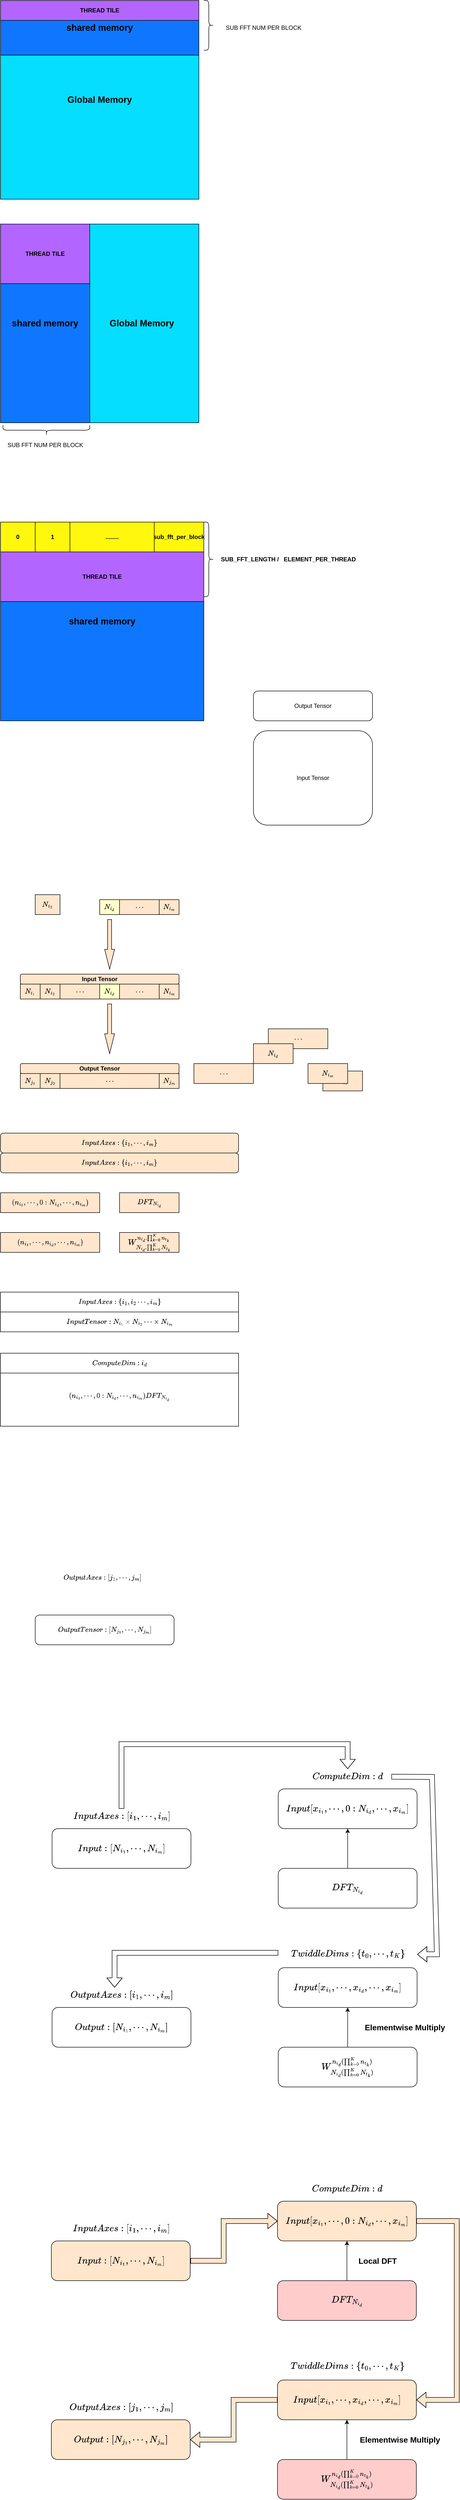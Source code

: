 <mxfile version="23.1.6" type="github">
  <diagram name="第 1 页" id="K-mWzO9lz2f0aNnxn6c4">
    <mxGraphModel dx="2081" dy="983" grid="1" gridSize="10" guides="1" tooltips="1" connect="1" arrows="1" fold="1" page="1" pageScale="1" pageWidth="827" pageHeight="1169" math="1" shadow="0">
      <root>
        <mxCell id="0" />
        <mxCell id="1" parent="0" />
        <mxCell id="HwkrnpUNMTJZ5SgdM_mp-1" value="&lt;b&gt;&lt;font style=&quot;font-size: 18px;&quot;&gt;Global Memory&lt;/font&gt;&lt;/b&gt;" style="whiteSpace=wrap;html=1;aspect=fixed;fillColor=#05DEFF;" parent="1" vertex="1">
          <mxGeometry x="40" y="160" width="400" height="400" as="geometry" />
        </mxCell>
        <mxCell id="HwkrnpUNMTJZ5SgdM_mp-2" value="&lt;b&gt;&lt;font style=&quot;font-size: 18px;&quot;&gt;shared memory&lt;/font&gt;&lt;/b&gt;" style="rounded=0;whiteSpace=wrap;html=1;fillColor=#0F77FF;" parent="1" vertex="1">
          <mxGeometry x="40" y="160" width="400" height="110" as="geometry" />
        </mxCell>
        <mxCell id="HwkrnpUNMTJZ5SgdM_mp-3" value="&lt;b&gt;THREAD TILE&lt;/b&gt;" style="rounded=0;whiteSpace=wrap;html=1;fillColor=#B266FF;" parent="1" vertex="1">
          <mxGeometry x="40" y="160" width="400" height="40" as="geometry" />
        </mxCell>
        <mxCell id="HwkrnpUNMTJZ5SgdM_mp-4" value="&lt;b&gt;&lt;font style=&quot;font-size: 18px;&quot;&gt;&amp;nbsp; &amp;nbsp; &amp;nbsp; &amp;nbsp; &amp;nbsp; &amp;nbsp; &amp;nbsp; &amp;nbsp; &amp;nbsp; &amp;nbsp; &amp;nbsp; &amp;nbsp; &amp;nbsp; &amp;nbsp; &amp;nbsp; &amp;nbsp; &amp;nbsp; Global Memory&lt;/font&gt;&lt;/b&gt;" style="whiteSpace=wrap;html=1;aspect=fixed;fillColor=#05DEFF;" parent="1" vertex="1">
          <mxGeometry x="40" y="610" width="400" height="400" as="geometry" />
        </mxCell>
        <mxCell id="HwkrnpUNMTJZ5SgdM_mp-5" value="&lt;b&gt;&lt;font style=&quot;font-size: 18px;&quot;&gt;shared memory&lt;/font&gt;&lt;/b&gt;" style="rounded=0;whiteSpace=wrap;html=1;fillColor=#0F77FF;" parent="1" vertex="1">
          <mxGeometry x="40" y="610" width="180" height="400" as="geometry" />
        </mxCell>
        <mxCell id="HwkrnpUNMTJZ5SgdM_mp-6" value="&lt;b&gt;THREAD TILE&lt;/b&gt;" style="rounded=0;whiteSpace=wrap;html=1;fillColor=#B266FF;" parent="1" vertex="1">
          <mxGeometry x="40" y="610" width="180" height="120" as="geometry" />
        </mxCell>
        <mxCell id="HwkrnpUNMTJZ5SgdM_mp-7" value="&lt;b&gt;&lt;font style=&quot;font-size: 18px;&quot;&gt;shared memory&lt;/font&gt;&lt;/b&gt;" style="rounded=0;whiteSpace=wrap;html=1;fillColor=#0F77FF;" parent="1" vertex="1">
          <mxGeometry x="40" y="1210" width="410" height="400" as="geometry" />
        </mxCell>
        <mxCell id="HwkrnpUNMTJZ5SgdM_mp-8" value="&lt;b&gt;0&lt;/b&gt;" style="rounded=0;whiteSpace=wrap;html=1;fillColor=#FFF70D;" parent="1" vertex="1">
          <mxGeometry x="40" y="1210" width="70" height="60" as="geometry" />
        </mxCell>
        <mxCell id="HwkrnpUNMTJZ5SgdM_mp-9" value="&lt;b&gt;1&lt;/b&gt;" style="rounded=0;whiteSpace=wrap;html=1;fillColor=#FFF70D;" parent="1" vertex="1">
          <mxGeometry x="110" y="1210" width="70" height="60" as="geometry" />
        </mxCell>
        <mxCell id="HwkrnpUNMTJZ5SgdM_mp-10" value="&lt;b&gt;sub_fft_per_block&lt;/b&gt;" style="rounded=0;whiteSpace=wrap;html=1;fillColor=#FFF70D;" parent="1" vertex="1">
          <mxGeometry x="350" y="1210" width="100" height="60" as="geometry" />
        </mxCell>
        <mxCell id="HwkrnpUNMTJZ5SgdM_mp-11" value="&lt;b&gt;........&lt;/b&gt;" style="rounded=0;whiteSpace=wrap;html=1;fillColor=#FFF70D;" parent="1" vertex="1">
          <mxGeometry x="180" y="1210" width="170" height="60" as="geometry" />
        </mxCell>
        <mxCell id="HwkrnpUNMTJZ5SgdM_mp-12" value="&lt;b&gt;THREAD TILE&lt;/b&gt;" style="rounded=0;whiteSpace=wrap;html=1;fillColor=#B266FF;" parent="1" vertex="1">
          <mxGeometry x="40" y="1270" width="410" height="100" as="geometry" />
        </mxCell>
        <mxCell id="HwkrnpUNMTJZ5SgdM_mp-13" value="" style="shape=curlyBracket;whiteSpace=wrap;html=1;rounded=1;flipH=1;labelPosition=right;verticalLabelPosition=middle;align=left;verticalAlign=middle;" parent="1" vertex="1">
          <mxGeometry x="450" y="1210" width="20" height="150" as="geometry" />
        </mxCell>
        <mxCell id="HwkrnpUNMTJZ5SgdM_mp-14" value="&lt;b&gt;SUB_FFT_LENGTH /&amp;nbsp; &amp;nbsp;ELEMENT_PER_THREAD&lt;/b&gt;" style="text;html=1;align=center;verticalAlign=middle;resizable=0;points=[];autosize=1;strokeColor=none;fillColor=none;" parent="1" vertex="1">
          <mxGeometry x="470" y="1270" width="300" height="30" as="geometry" />
        </mxCell>
        <mxCell id="HwkrnpUNMTJZ5SgdM_mp-16" value="" style="shape=curlyBracket;whiteSpace=wrap;html=1;rounded=1;flipH=1;labelPosition=right;verticalLabelPosition=middle;align=left;verticalAlign=middle;rotation=90;" parent="1" vertex="1">
          <mxGeometry x="122.5" y="937.5" width="20" height="175" as="geometry" />
        </mxCell>
        <mxCell id="HwkrnpUNMTJZ5SgdM_mp-17" value="SUB FFT NUM PER BLOCK" style="text;html=1;align=center;verticalAlign=middle;resizable=0;points=[];autosize=1;strokeColor=none;fillColor=none;" parent="1" vertex="1">
          <mxGeometry x="40" y="1040" width="180" height="30" as="geometry" />
        </mxCell>
        <mxCell id="HwkrnpUNMTJZ5SgdM_mp-18" value="" style="shape=curlyBracket;whiteSpace=wrap;html=1;rounded=1;flipH=1;labelPosition=right;verticalLabelPosition=middle;align=left;verticalAlign=middle;rotation=0;" parent="1" vertex="1">
          <mxGeometry x="450" y="160" width="20" height="100" as="geometry" />
        </mxCell>
        <mxCell id="HwkrnpUNMTJZ5SgdM_mp-19" value="SUB FFT NUM PER BLOCK" style="text;html=1;align=center;verticalAlign=middle;resizable=0;points=[];autosize=1;strokeColor=none;fillColor=none;" parent="1" vertex="1">
          <mxGeometry x="480" y="200" width="180" height="30" as="geometry" />
        </mxCell>
        <mxCell id="22fLctp1MBqsBui4SRwQ-1" value="&lt;b&gt;$$Input Axes: \{i_1, \cdots, i_m\}$$&lt;/b&gt;" style="rounded=1;whiteSpace=wrap;html=1;fillColor=#FFE6CC;" parent="1" vertex="1">
          <mxGeometry x="40" y="2440" width="480" height="40" as="geometry" />
        </mxCell>
        <mxCell id="22fLctp1MBqsBui4SRwQ-2" value="Output Tensor" style="rounded=1;whiteSpace=wrap;html=1;" parent="1" vertex="1">
          <mxGeometry x="550" y="1550" width="240" height="60" as="geometry" />
        </mxCell>
        <mxCell id="22fLctp1MBqsBui4SRwQ-3" value="Input Tensor" style="rounded=1;whiteSpace=wrap;html=1;" parent="1" vertex="1">
          <mxGeometry x="550" y="1630" width="240" height="190" as="geometry" />
        </mxCell>
        <mxCell id="22fLctp1MBqsBui4SRwQ-4" value="$$N_{i_1}$$" style="rounded=0;whiteSpace=wrap;html=1;fillColor=#FFE6CC;" parent="1" vertex="1">
          <mxGeometry x="690" y="2315" width="80" height="40" as="geometry" />
        </mxCell>
        <mxCell id="22fLctp1MBqsBui4SRwQ-5" value="$$N_{i_2}$$" style="rounded=0;whiteSpace=wrap;html=1;fillColor=#FFE6CC;" parent="1" vertex="1">
          <mxGeometry x="110" y="1960" width="50" height="40" as="geometry" />
        </mxCell>
        <mxCell id="22fLctp1MBqsBui4SRwQ-6" value="$$\cdots$$" style="rounded=0;whiteSpace=wrap;html=1;fillColor=#FFE6CC;" parent="1" vertex="1">
          <mxGeometry x="580" y="2230" width="120" height="40" as="geometry" />
        </mxCell>
        <mxCell id="22fLctp1MBqsBui4SRwQ-7" value="$$N_{i_m}$$" style="rounded=0;whiteSpace=wrap;html=1;fillColor=#FFE6CC;" parent="1" vertex="1">
          <mxGeometry x="360" y="1970" width="40" height="30" as="geometry" />
        </mxCell>
        <mxCell id="22fLctp1MBqsBui4SRwQ-8" value="$$\cdots$$" style="rounded=0;whiteSpace=wrap;html=1;fillColor=#FFE6CC;" parent="1" vertex="1">
          <mxGeometry x="280" y="1970" width="80" height="30" as="geometry" />
        </mxCell>
        <mxCell id="22fLctp1MBqsBui4SRwQ-9" value="$$N_{i_d}$$" style="rounded=0;whiteSpace=wrap;html=1;fillColor=#FFFFCC;" parent="1" vertex="1">
          <mxGeometry x="240" y="1970" width="40" height="30" as="geometry" />
        </mxCell>
        <mxCell id="22fLctp1MBqsBui4SRwQ-11" value="" style="html=1;shadow=0;dashed=0;align=center;verticalAlign=middle;shape=mxgraph.arrows2.arrow;dy=0.6;dx=40;direction=south;notch=0;fillColor=#FFE6CC;" parent="1" vertex="1">
          <mxGeometry x="250" y="2010" width="20" height="100" as="geometry" />
        </mxCell>
        <mxCell id="axMmWZ9VxYA4Twj6XmbI-1" value="$$(n_{i_1}, \cdots, 0: N_{i_d}, \cdots, n_{i_m})$$" style="rounded=0;whiteSpace=wrap;html=1;fillColor=#FFE6CC;" parent="1" vertex="1">
          <mxGeometry x="40" y="2560" width="200" height="40" as="geometry" />
        </mxCell>
        <mxCell id="axMmWZ9VxYA4Twj6XmbI-2" value="$$DFT_{N_{i_d}}$$" style="rounded=0;whiteSpace=wrap;html=1;fillColor=#FFE6CC;" parent="1" vertex="1">
          <mxGeometry x="280" y="2560" width="120" height="40" as="geometry" />
        </mxCell>
        <mxCell id="axMmWZ9VxYA4Twj6XmbI-3" value="&lt;b&gt;Input Tensor&lt;/b&gt;" style="rounded=1;whiteSpace=wrap;html=1;fillColor=#FFE6CC;" parent="1" vertex="1">
          <mxGeometry x="80" y="2120" width="320" height="20" as="geometry" />
        </mxCell>
        <mxCell id="axMmWZ9VxYA4Twj6XmbI-4" value="$$N_{i_1}$$" style="rounded=0;whiteSpace=wrap;html=1;fillColor=#FFE6CC;" parent="1" vertex="1">
          <mxGeometry x="80" y="2140" width="40" height="30" as="geometry" />
        </mxCell>
        <mxCell id="axMmWZ9VxYA4Twj6XmbI-5" value="$$N_{i_2}$$" style="rounded=0;whiteSpace=wrap;html=1;fillColor=#FFE6CC;" parent="1" vertex="1">
          <mxGeometry x="120" y="2140" width="40" height="30" as="geometry" />
        </mxCell>
        <mxCell id="axMmWZ9VxYA4Twj6XmbI-6" value="$$\cdots$$" style="rounded=0;whiteSpace=wrap;html=1;fillColor=#FFE6CC;" parent="1" vertex="1">
          <mxGeometry x="160" y="2140" width="80" height="30" as="geometry" />
        </mxCell>
        <mxCell id="axMmWZ9VxYA4Twj6XmbI-7" value="$$N_{i_m}$$" style="rounded=0;whiteSpace=wrap;html=1;fillColor=#FFE6CC;" parent="1" vertex="1">
          <mxGeometry x="360" y="2140" width="40" height="30" as="geometry" />
        </mxCell>
        <mxCell id="axMmWZ9VxYA4Twj6XmbI-8" value="$$\cdots$$" style="rounded=0;whiteSpace=wrap;html=1;fillColor=#FFE6CC;" parent="1" vertex="1">
          <mxGeometry x="280" y="2140" width="80" height="30" as="geometry" />
        </mxCell>
        <mxCell id="axMmWZ9VxYA4Twj6XmbI-9" value="$$N_{i_d}$$" style="rounded=0;whiteSpace=wrap;html=1;fillColor=#FFFFCC;" parent="1" vertex="1">
          <mxGeometry x="240" y="2140" width="40" height="30" as="geometry" />
        </mxCell>
        <mxCell id="axMmWZ9VxYA4Twj6XmbI-17" value="" style="html=1;shadow=0;dashed=0;align=center;verticalAlign=middle;shape=mxgraph.arrows2.arrow;dy=0.6;dx=40;direction=south;notch=0;fillColor=#FFE6CC;" parent="1" vertex="1">
          <mxGeometry x="250" y="2180" width="20" height="100" as="geometry" />
        </mxCell>
        <mxCell id="axMmWZ9VxYA4Twj6XmbI-20" value="$$(n_{i_1}, \cdots, n_{i_d}, \cdots, n_{i_m})$$" style="rounded=0;whiteSpace=wrap;html=1;fillColor=#FFE6CC;" parent="1" vertex="1">
          <mxGeometry x="40" y="2640" width="200" height="40" as="geometry" />
        </mxCell>
        <mxCell id="axMmWZ9VxYA4Twj6XmbI-21" value="&lt;font style=&quot;font-size: 14px;&quot;&gt;$$W^{n_{i_d}.\prod^K_{k =0}n_{t_k}}_{N_{i_d}.\prod^K_{k =0}N_{t_k}}$$&lt;/font&gt;" style="rounded=0;whiteSpace=wrap;html=1;fillColor=#FFE6CC;" parent="1" vertex="1">
          <mxGeometry x="280" y="2640" width="120" height="40" as="geometry" />
        </mxCell>
        <mxCell id="axMmWZ9VxYA4Twj6XmbI-22" value="&lt;b&gt;Output Tensor&lt;/b&gt;" style="rounded=1;whiteSpace=wrap;html=1;fillColor=#FFE6CC;" parent="1" vertex="1">
          <mxGeometry x="80" y="2300" width="320" height="20" as="geometry" />
        </mxCell>
        <mxCell id="axMmWZ9VxYA4Twj6XmbI-23" value="$$N_{j_1}$$" style="rounded=0;whiteSpace=wrap;html=1;fillColor=#FFE6CC;" parent="1" vertex="1">
          <mxGeometry x="80" y="2320" width="40" height="30" as="geometry" />
        </mxCell>
        <mxCell id="axMmWZ9VxYA4Twj6XmbI-24" value="$$N_{j_2}$$" style="rounded=0;whiteSpace=wrap;html=1;fillColor=#FFE6CC;" parent="1" vertex="1">
          <mxGeometry x="120" y="2320" width="40" height="30" as="geometry" />
        </mxCell>
        <mxCell id="axMmWZ9VxYA4Twj6XmbI-25" value="$$\cdots$$" style="rounded=0;whiteSpace=wrap;html=1;fillColor=#FFE6CC;" parent="1" vertex="1">
          <mxGeometry x="160" y="2320" width="200" height="30" as="geometry" />
        </mxCell>
        <mxCell id="axMmWZ9VxYA4Twj6XmbI-26" value="$$N_{j_m}$$" style="rounded=0;whiteSpace=wrap;html=1;fillColor=#FFE6CC;" parent="1" vertex="1">
          <mxGeometry x="360" y="2320" width="40" height="30" as="geometry" />
        </mxCell>
        <mxCell id="axMmWZ9VxYA4Twj6XmbI-30" value="$$\cdots$$" style="rounded=0;whiteSpace=wrap;html=1;fillColor=#FFE6CC;" parent="1" vertex="1">
          <mxGeometry x="430" y="2300" width="120" height="40" as="geometry" />
        </mxCell>
        <mxCell id="axMmWZ9VxYA4Twj6XmbI-31" value="$$N_{i_d}$$" style="rounded=0;whiteSpace=wrap;html=1;fillColor=#FFE6CC;" parent="1" vertex="1">
          <mxGeometry x="550" y="2260" width="80" height="40" as="geometry" />
        </mxCell>
        <mxCell id="axMmWZ9VxYA4Twj6XmbI-32" value="$$N_{i_m}$$" style="rounded=0;whiteSpace=wrap;html=1;fillColor=#FFE6CC;" parent="1" vertex="1">
          <mxGeometry x="660" y="2300" width="80" height="40" as="geometry" />
        </mxCell>
        <mxCell id="axMmWZ9VxYA4Twj6XmbI-33" value="&lt;b&gt;$$Input Axes: \{i_1, \cdots, i_m\}$$&lt;/b&gt;" style="rounded=1;whiteSpace=wrap;html=1;fillColor=#FFE6CC;" parent="1" vertex="1">
          <mxGeometry x="40" y="2480" width="480" height="40" as="geometry" />
        </mxCell>
        <mxCell id="axMmWZ9VxYA4Twj6XmbI-34" value="&lt;b style=&quot;border-color: var(--border-color);&quot;&gt;$$Input Axes: \{i_1, i_2 \cdots, i_m\}$$&lt;/b&gt;" style="rounded=0;whiteSpace=wrap;html=1;" parent="1" vertex="1">
          <mxGeometry x="40" y="2760" width="480" height="40" as="geometry" />
        </mxCell>
        <mxCell id="axMmWZ9VxYA4Twj6XmbI-35" value="&lt;b style=&quot;border-color: var(--border-color);&quot;&gt;$$InputTensor&amp;nbsp; : N_{i_1} \times N_{i_2} \cdots \times N_{i_m}$$&lt;/b&gt;" style="rounded=0;whiteSpace=wrap;html=1;" parent="1" vertex="1">
          <mxGeometry x="40" y="2800" width="480" height="40" as="geometry" />
        </mxCell>
        <mxCell id="axMmWZ9VxYA4Twj6XmbI-38" value="$$Compute Dim : i_d$$" style="rounded=0;whiteSpace=wrap;html=1;" parent="1" vertex="1">
          <mxGeometry x="40" y="2883" width="480" height="40" as="geometry" />
        </mxCell>
        <mxCell id="axMmWZ9VxYA4Twj6XmbI-40" value="$$(n_{i_1}, \cdots, 0: N_{i_d}, \cdots, n_{i_m})&lt;br&gt;&lt;br&gt;DFT_{N_{i_d}}$$&lt;div&gt;&lt;br&gt;&lt;/div&gt;" style="rounded=0;whiteSpace=wrap;html=1;" parent="1" vertex="1">
          <mxGeometry x="40" y="2923" width="480" height="107" as="geometry" />
        </mxCell>
        <mxCell id="uWELUKOHYKi7P_99Erwt-29" style="edgeStyle=orthogonalEdgeStyle;rounded=0;orthogonalLoop=1;jettySize=auto;html=1;shape=flexArrow;" edge="1" parent="1" source="uWELUKOHYKi7P_99Erwt-1" target="uWELUKOHYKi7P_99Erwt-4">
          <mxGeometry relative="1" as="geometry">
            <Array as="points">
              <mxPoint x="284" y="3670" />
              <mxPoint x="740" y="3670" />
            </Array>
          </mxGeometry>
        </mxCell>
        <mxCell id="uWELUKOHYKi7P_99Erwt-1" value="&lt;font style=&quot;font-size: 16px;&quot;&gt;$$Input Axes: [i_1, \cdots, i_m]$$&lt;/font&gt;" style="text;html=1;align=center;verticalAlign=middle;resizable=0;points=[];autosize=1;strokeColor=none;fillColor=none;" vertex="1" parent="1">
          <mxGeometry x="154" y="3800" width="260" height="30" as="geometry" />
        </mxCell>
        <mxCell id="uWELUKOHYKi7P_99Erwt-3" value="&lt;font style=&quot;font-size: 16px;&quot;&gt;$$Input :[ N_{i_1}, \cdots, N_{i_m}] $$&lt;/font&gt;" style="rounded=1;whiteSpace=wrap;html=1;" vertex="1" parent="1">
          <mxGeometry x="144" y="3840" width="280" height="80" as="geometry" />
        </mxCell>
        <mxCell id="uWELUKOHYKi7P_99Erwt-4" value="&lt;font style=&quot;font-size: 16px;&quot;&gt;$$ComputeDim: d$$&lt;/font&gt;" style="text;html=1;align=center;verticalAlign=middle;resizable=0;points=[];autosize=1;strokeColor=none;fillColor=none;" vertex="1" parent="1">
          <mxGeometry x="655" y="3720" width="170" height="30" as="geometry" />
        </mxCell>
        <mxCell id="uWELUKOHYKi7P_99Erwt-5" value="&lt;font style=&quot;font-size: 16px;&quot;&gt;$$Input[x_{i_1}, \cdots, 0:N_{i_d}, \cdots, x_{i_m}]$$&lt;/font&gt;" style="rounded=1;whiteSpace=wrap;html=1;" vertex="1" parent="1">
          <mxGeometry x="600" y="3760" width="280" height="80" as="geometry" />
        </mxCell>
        <mxCell id="uWELUKOHYKi7P_99Erwt-7" value="" style="edgeStyle=orthogonalEdgeStyle;rounded=0;orthogonalLoop=1;jettySize=auto;html=1;" edge="1" parent="1" source="uWELUKOHYKi7P_99Erwt-6" target="uWELUKOHYKi7P_99Erwt-5">
          <mxGeometry relative="1" as="geometry" />
        </mxCell>
        <mxCell id="uWELUKOHYKi7P_99Erwt-6" value="&lt;font style=&quot;font-size: 16px;&quot;&gt;$$DFT_{N_{i_d}}$$&lt;/font&gt;" style="rounded=1;whiteSpace=wrap;html=1;" vertex="1" parent="1">
          <mxGeometry x="600" y="3920" width="280" height="80" as="geometry" />
        </mxCell>
        <mxCell id="uWELUKOHYKi7P_99Erwt-8" value="&lt;font style=&quot;font-size: 16px;&quot;&gt;$$TwiddleDims: \{t_0, \cdots, t_K\}$$&lt;/font&gt;" style="text;html=1;align=center;verticalAlign=middle;resizable=0;points=[];autosize=1;strokeColor=none;fillColor=none;" vertex="1" parent="1">
          <mxGeometry x="600" y="4077" width="280" height="30" as="geometry" />
        </mxCell>
        <mxCell id="uWELUKOHYKi7P_99Erwt-9" value="&lt;font style=&quot;font-size: 16px;&quot;&gt;$$Input[x_{i_1}, \cdots, x_{i_d}, \cdots, x_{i_m}]$$&lt;/font&gt;" style="rounded=1;whiteSpace=wrap;html=1;" vertex="1" parent="1">
          <mxGeometry x="600" y="4120" width="280" height="80" as="geometry" />
        </mxCell>
        <mxCell id="uWELUKOHYKi7P_99Erwt-23" value="" style="edgeStyle=orthogonalEdgeStyle;rounded=0;orthogonalLoop=1;jettySize=auto;html=1;" edge="1" parent="1" source="uWELUKOHYKi7P_99Erwt-11" target="uWELUKOHYKi7P_99Erwt-9">
          <mxGeometry relative="1" as="geometry" />
        </mxCell>
        <mxCell id="uWELUKOHYKi7P_99Erwt-11" value="&lt;font style=&quot;font-size: 16px;&quot;&gt;$$W^{n_{i_d}(\prod^K_{k =0}n_{t_k})}_{N_{i_d}(\prod^K_{k =0}N_{t_k})}$$&lt;/font&gt;" style="rounded=1;whiteSpace=wrap;html=1;" vertex="1" parent="1">
          <mxGeometry x="600" y="4280" width="280" height="80" as="geometry" />
        </mxCell>
        <mxCell id="uWELUKOHYKi7P_99Erwt-12" value="&lt;b&gt;&lt;font style=&quot;font-size: 16px;&quot;&gt;Elementwise Multiply&lt;/font&gt;&lt;/b&gt;" style="text;html=1;align=center;verticalAlign=middle;resizable=0;points=[];autosize=1;strokeColor=none;fillColor=none;" vertex="1" parent="1">
          <mxGeometry x="760" y="4225" width="190" height="30" as="geometry" />
        </mxCell>
        <mxCell id="uWELUKOHYKi7P_99Erwt-13" value="$$Output Axes: [j_1, \cdots, j_m]$$" style="text;html=1;align=center;verticalAlign=middle;resizable=0;points=[];autosize=1;strokeColor=none;fillColor=none;" vertex="1" parent="1">
          <mxGeometry x="140" y="3320" width="210" height="30" as="geometry" />
        </mxCell>
        <mxCell id="uWELUKOHYKi7P_99Erwt-14" value="$$Output Tensor:[ N_{j_1}, \cdots, N_{j_m}] $$" style="rounded=1;whiteSpace=wrap;html=1;" vertex="1" parent="1">
          <mxGeometry x="110" y="3410" width="280" height="60" as="geometry" />
        </mxCell>
        <mxCell id="uWELUKOHYKi7P_99Erwt-24" value="&lt;font style=&quot;font-size: 16px;&quot;&gt;$$Output Axes: [i_1, \cdots, i_m]$$&lt;/font&gt;" style="text;html=1;align=center;verticalAlign=middle;resizable=0;points=[];autosize=1;strokeColor=none;fillColor=none;" vertex="1" parent="1">
          <mxGeometry x="149" y="4160" width="270" height="30" as="geometry" />
        </mxCell>
        <mxCell id="uWELUKOHYKi7P_99Erwt-25" value="&lt;font style=&quot;font-size: 16px;&quot;&gt;$$Output :[ N_{i_1}, \cdots, N_{i_m}] $$&lt;/font&gt;" style="rounded=1;whiteSpace=wrap;html=1;" vertex="1" parent="1">
          <mxGeometry x="144" y="4200" width="280" height="80" as="geometry" />
        </mxCell>
        <mxCell id="uWELUKOHYKi7P_99Erwt-31" value="" style="endArrow=classic;html=1;rounded=0;exitX=1.019;exitY=0.517;exitDx=0;exitDy=0;exitPerimeter=0;entryX=1.001;entryY=0.537;entryDx=0;entryDy=0;entryPerimeter=0;shape=flexArrow;" edge="1" parent="1" source="uWELUKOHYKi7P_99Erwt-4" target="uWELUKOHYKi7P_99Erwt-8">
          <mxGeometry width="50" height="50" relative="1" as="geometry">
            <mxPoint x="980" y="3880" as="sourcePoint" />
            <mxPoint x="951" y="4240" as="targetPoint" />
            <Array as="points">
              <mxPoint x="910" y="3736" />
              <mxPoint x="920" y="4093" />
            </Array>
          </mxGeometry>
        </mxCell>
        <mxCell id="uWELUKOHYKi7P_99Erwt-33" value="" style="endArrow=classic;html=1;rounded=0;shape=flexArrow;" edge="1" parent="1">
          <mxGeometry width="50" height="50" relative="1" as="geometry">
            <mxPoint x="600" y="4090" as="sourcePoint" />
            <mxPoint x="270" y="4160" as="targetPoint" />
            <Array as="points">
              <mxPoint x="270" y="4090" />
            </Array>
          </mxGeometry>
        </mxCell>
        <mxCell id="uWELUKOHYKi7P_99Erwt-35" value="&lt;font style=&quot;font-size: 16px;&quot;&gt;$$Input Axes: [i_1, \cdots, i_m]$$&lt;/font&gt;" style="text;html=1;align=center;verticalAlign=middle;resizable=0;points=[];autosize=1;strokeColor=none;fillColor=none;" vertex="1" parent="1">
          <mxGeometry x="152.5" y="4630" width="260" height="30" as="geometry" />
        </mxCell>
        <mxCell id="uWELUKOHYKi7P_99Erwt-36" value="&lt;font style=&quot;font-size: 16px;&quot;&gt;$$Input :[ N_{i_1}, \cdots, N_{i_m}] $$&lt;/font&gt;" style="rounded=1;whiteSpace=wrap;html=1;fillColor=#FFE6CC;" vertex="1" parent="1">
          <mxGeometry x="142.5" y="4670" width="280" height="80" as="geometry" />
        </mxCell>
        <mxCell id="uWELUKOHYKi7P_99Erwt-37" value="&lt;font style=&quot;font-size: 16px;&quot;&gt;$$ComputeDim: d$$&lt;/font&gt;" style="text;html=1;align=center;verticalAlign=middle;resizable=0;points=[];autosize=1;strokeColor=none;fillColor=none;" vertex="1" parent="1">
          <mxGeometry x="653.5" y="4550" width="170" height="30" as="geometry" />
        </mxCell>
        <mxCell id="uWELUKOHYKi7P_99Erwt-38" value="&lt;font style=&quot;font-size: 16px;&quot;&gt;$$Input[x_{i_1}, \cdots, 0:N_{i_d}, \cdots, x_{i_m}]$$&lt;/font&gt;" style="rounded=1;whiteSpace=wrap;html=1;fillColor=#FFE6CC;" vertex="1" parent="1">
          <mxGeometry x="598.5" y="4590" width="280" height="80" as="geometry" />
        </mxCell>
        <mxCell id="uWELUKOHYKi7P_99Erwt-39" value="" style="edgeStyle=orthogonalEdgeStyle;rounded=0;orthogonalLoop=1;jettySize=auto;html=1;" edge="1" parent="1" source="uWELUKOHYKi7P_99Erwt-40" target="uWELUKOHYKi7P_99Erwt-38">
          <mxGeometry relative="1" as="geometry" />
        </mxCell>
        <mxCell id="uWELUKOHYKi7P_99Erwt-40" value="&lt;font style=&quot;font-size: 16px;&quot;&gt;$$DFT_{N_{i_d}}$$&lt;/font&gt;" style="rounded=1;whiteSpace=wrap;html=1;fillColor=#FFCCCC;" vertex="1" parent="1">
          <mxGeometry x="598.5" y="4750" width="280" height="80" as="geometry" />
        </mxCell>
        <mxCell id="uWELUKOHYKi7P_99Erwt-41" value="&lt;font style=&quot;font-size: 16px;&quot;&gt;$$TwiddleDims: \{t_0, \cdots, t_K\}$$&lt;/font&gt;" style="text;html=1;align=center;verticalAlign=middle;resizable=0;points=[];autosize=1;strokeColor=none;fillColor=none;" vertex="1" parent="1">
          <mxGeometry x="598.5" y="4907" width="280" height="30" as="geometry" />
        </mxCell>
        <mxCell id="uWELUKOHYKi7P_99Erwt-42" value="&lt;font style=&quot;font-size: 16px;&quot;&gt;$$Input[x_{i_1}, \cdots, x_{i_d}, \cdots, x_{i_m}]$$&lt;/font&gt;" style="rounded=1;whiteSpace=wrap;html=1;fillColor=#FFE6CC;" vertex="1" parent="1">
          <mxGeometry x="598.5" y="4950" width="280" height="80" as="geometry" />
        </mxCell>
        <mxCell id="uWELUKOHYKi7P_99Erwt-43" value="" style="edgeStyle=orthogonalEdgeStyle;rounded=0;orthogonalLoop=1;jettySize=auto;html=1;" edge="1" parent="1" source="uWELUKOHYKi7P_99Erwt-44" target="uWELUKOHYKi7P_99Erwt-42">
          <mxGeometry relative="1" as="geometry" />
        </mxCell>
        <mxCell id="uWELUKOHYKi7P_99Erwt-44" value="&lt;font style=&quot;font-size: 16px;&quot;&gt;$$W^{n_{i_d}(\prod^K_{k =0}n_{t_k})}_{N_{i_d}(\prod^K_{k =0}N_{t_k})}$$&lt;/font&gt;" style="rounded=1;whiteSpace=wrap;html=1;fillColor=#FFCCCC;" vertex="1" parent="1">
          <mxGeometry x="598.5" y="5110" width="280" height="80" as="geometry" />
        </mxCell>
        <mxCell id="uWELUKOHYKi7P_99Erwt-45" value="&lt;b&gt;&lt;font style=&quot;font-size: 16px;&quot;&gt;Elementwise Multiply&lt;/font&gt;&lt;/b&gt;" style="text;html=1;align=center;verticalAlign=middle;resizable=0;points=[];autosize=1;strokeColor=none;fillColor=none;" vertex="1" parent="1">
          <mxGeometry x="750" y="5055" width="190" height="30" as="geometry" />
        </mxCell>
        <mxCell id="uWELUKOHYKi7P_99Erwt-46" value="&lt;font style=&quot;font-size: 16px;&quot;&gt;$$Output Axes: [j_1, \cdots, j_m]$$&lt;/font&gt;" style="text;html=1;align=center;verticalAlign=middle;resizable=0;points=[];autosize=1;strokeColor=none;fillColor=none;" vertex="1" parent="1">
          <mxGeometry x="147.5" y="4990" width="270" height="30" as="geometry" />
        </mxCell>
        <mxCell id="uWELUKOHYKi7P_99Erwt-47" value="&lt;font style=&quot;font-size: 16px;&quot;&gt;$$Output :[ N_{j_1}, \cdots, N_{j_m}] $$&lt;/font&gt;" style="rounded=1;whiteSpace=wrap;html=1;fillColor=#FFE6CC;" vertex="1" parent="1">
          <mxGeometry x="142.5" y="5030" width="280" height="80" as="geometry" />
        </mxCell>
        <mxCell id="uWELUKOHYKi7P_99Erwt-50" value="" style="endArrow=classic;html=1;rounded=0;entryX=0;entryY=0.5;entryDx=0;entryDy=0;shape=flexArrow;fillColor=#FFE6CC;" edge="1" parent="1" target="uWELUKOHYKi7P_99Erwt-38">
          <mxGeometry width="50" height="50" relative="1" as="geometry">
            <mxPoint x="423" y="4710" as="sourcePoint" />
            <mxPoint x="472.5" y="4670" as="targetPoint" />
            <Array as="points">
              <mxPoint x="490" y="4710" />
              <mxPoint x="490" y="4630" />
            </Array>
          </mxGeometry>
        </mxCell>
        <mxCell id="uWELUKOHYKi7P_99Erwt-51" value="" style="endArrow=classic;html=1;rounded=0;exitX=1;exitY=0.5;exitDx=0;exitDy=0;entryX=1;entryY=0.5;entryDx=0;entryDy=0;shape=flexArrow;fillColor=#FFE6CC;" edge="1" parent="1" source="uWELUKOHYKi7P_99Erwt-38" target="uWELUKOHYKi7P_99Erwt-42">
          <mxGeometry width="50" height="50" relative="1" as="geometry">
            <mxPoint x="940" y="4640" as="sourcePoint" />
            <mxPoint x="990" y="4590" as="targetPoint" />
            <Array as="points">
              <mxPoint x="960" y="4630" />
              <mxPoint x="960" y="4990" />
            </Array>
          </mxGeometry>
        </mxCell>
        <mxCell id="uWELUKOHYKi7P_99Erwt-53" value="" style="endArrow=classic;html=1;rounded=0;exitX=0;exitY=0.5;exitDx=0;exitDy=0;entryX=1;entryY=0.5;entryDx=0;entryDy=0;shape=flexArrow;fillColor=#FFE6CC;" edge="1" parent="1" source="uWELUKOHYKi7P_99Erwt-42" target="uWELUKOHYKi7P_99Erwt-47">
          <mxGeometry width="50" height="50" relative="1" as="geometry">
            <mxPoint x="390" y="4750" as="sourcePoint" />
            <mxPoint x="440" y="4700" as="targetPoint" />
            <Array as="points">
              <mxPoint x="510" y="4990" />
              <mxPoint x="510" y="5070" />
            </Array>
          </mxGeometry>
        </mxCell>
        <mxCell id="uWELUKOHYKi7P_99Erwt-54" value="&lt;span style=&quot;font-size: 16px;&quot;&gt;&lt;b&gt;Local DFT&lt;/b&gt;&lt;/span&gt;" style="text;html=1;align=center;verticalAlign=middle;resizable=0;points=[];autosize=1;strokeColor=none;fillColor=none;" vertex="1" parent="1">
          <mxGeometry x="750" y="4695" width="100" height="30" as="geometry" />
        </mxCell>
      </root>
    </mxGraphModel>
  </diagram>
</mxfile>
